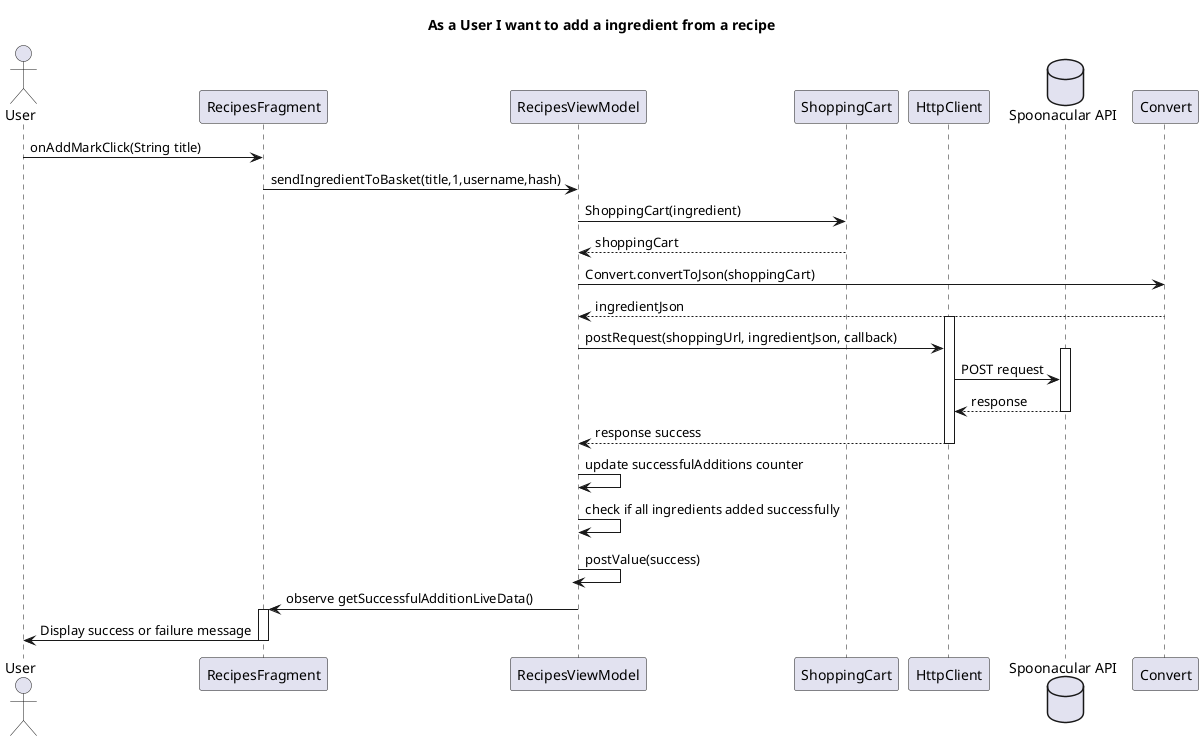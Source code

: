 @startuml
actor User as User
title As a User I want to add a ingredient from a recipe

participant "RecipesFragment" as GalleryFragment
participant "RecipesViewModel" as GalleryViewModel
participant "ShoppingCart" as ShoppingCart

participant "HttpClient" as HttpClient
database "Spoonacular API" as Server
participant "Convert" as Convert

User -> GalleryFragment: onAddMarkClick(String title)
GalleryFragment -> GalleryViewModel: sendIngredientToBasket(title,1,username,hash)
GalleryViewModel->ShoppingCart:ShoppingCart(ingredient)
ShoppingCart-->GalleryViewModel: shoppingCart
GalleryViewModel->Convert:Convert.convertToJson(shoppingCart)
Convert-->GalleryViewModel:ingredientJson

activate HttpClient

GalleryViewModel -> HttpClient: postRequest(shoppingUrl, ingredientJson, callback)
activate Server

HttpClient->Server:POST request
Server-->"HttpClient":response

deactivate Server
HttpClient --> GalleryViewModel: response success
deactivate HttpClient
GalleryViewModel -> GalleryViewModel: update successfulAdditions counter
GalleryViewModel -> GalleryViewModel: check if all ingredients added successfully
GalleryViewModel -> GalleryViewModel: postValue(success)
deactivate GalleryViewModel
GalleryViewModel -> GalleryFragment: observe getSuccessfulAdditionLiveData()
activate GalleryFragment
GalleryFragment -> User: Display success or failure message
deactivate GalleryFragment

@enduml
